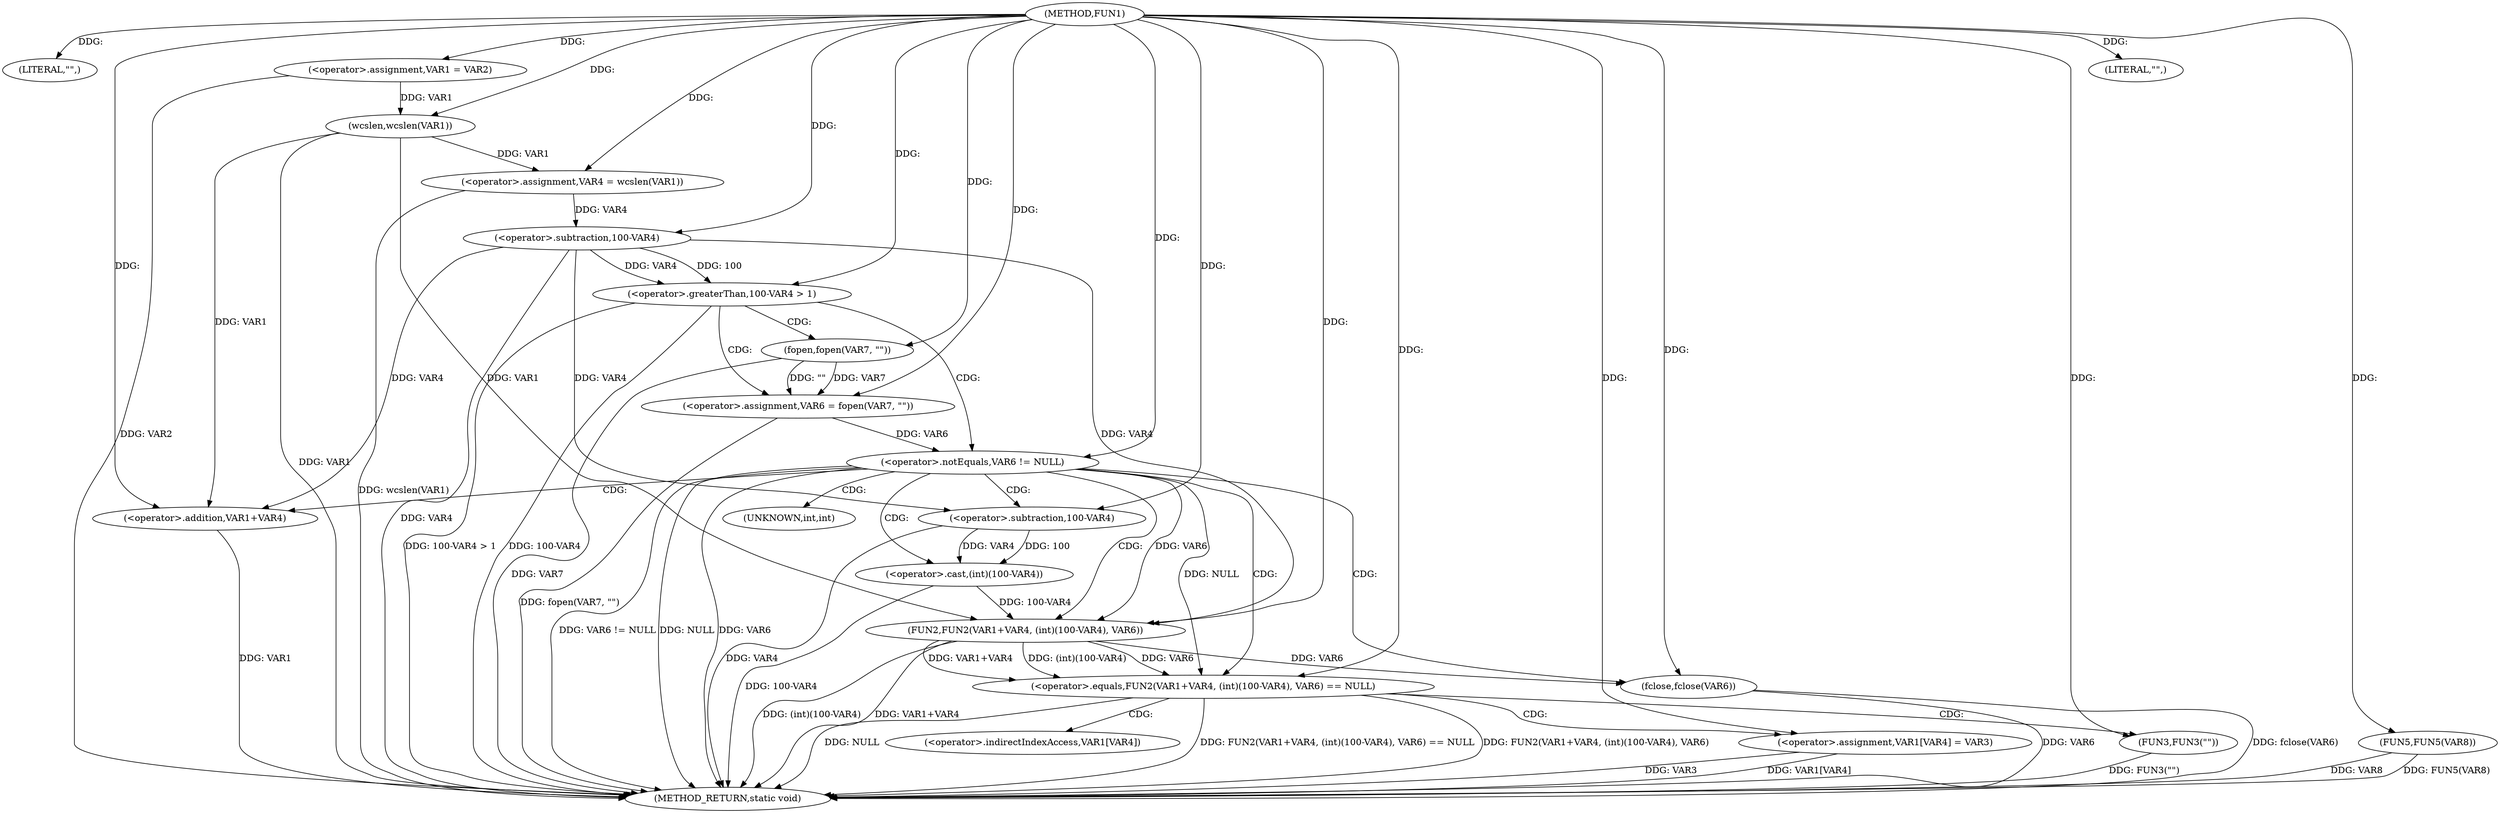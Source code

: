 digraph FUN1 {  
"1000100" [label = "(METHOD,FUN1)" ]
"1000158" [label = "(METHOD_RETURN,static void)" ]
"1000103" [label = "(LITERAL,\"\",)" ]
"1000104" [label = "(<operator>.assignment,VAR1 = VAR2)" ]
"1000109" [label = "(<operator>.assignment,VAR4 = wcslen(VAR1))" ]
"1000111" [label = "(wcslen,wcslen(VAR1))" ]
"1000115" [label = "(<operator>.greaterThan,100-VAR4 > 1)" ]
"1000116" [label = "(<operator>.subtraction,100-VAR4)" ]
"1000121" [label = "(<operator>.assignment,VAR6 = fopen(VAR7, \"\"))" ]
"1000123" [label = "(fopen,fopen(VAR7, \"\"))" ]
"1000127" [label = "(<operator>.notEquals,VAR6 != NULL)" ]
"1000132" [label = "(<operator>.equals,FUN2(VAR1+VAR4, (int)(100-VAR4), VAR6) == NULL)" ]
"1000133" [label = "(FUN2,FUN2(VAR1+VAR4, (int)(100-VAR4), VAR6))" ]
"1000134" [label = "(<operator>.addition,VAR1+VAR4)" ]
"1000137" [label = "(<operator>.cast,(int)(100-VAR4))" ]
"1000139" [label = "(<operator>.subtraction,100-VAR4)" ]
"1000145" [label = "(FUN3,FUN3(\"\"))" ]
"1000147" [label = "(<operator>.assignment,VAR1[VAR4] = VAR3)" ]
"1000152" [label = "(fclose,fclose(VAR6))" ]
"1000155" [label = "(LITERAL,\"\",)" ]
"1000156" [label = "(FUN5,FUN5(VAR8))" ]
"1000138" [label = "(UNKNOWN,int,int)" ]
"1000148" [label = "(<operator>.indirectIndexAccess,VAR1[VAR4])" ]
  "1000147" -> "1000158"  [ label = "DDG: VAR3"] 
  "1000156" -> "1000158"  [ label = "DDG: VAR8"] 
  "1000152" -> "1000158"  [ label = "DDG: fclose(VAR6)"] 
  "1000147" -> "1000158"  [ label = "DDG: VAR1[VAR4]"] 
  "1000116" -> "1000158"  [ label = "DDG: VAR4"] 
  "1000134" -> "1000158"  [ label = "DDG: VAR1"] 
  "1000123" -> "1000158"  [ label = "DDG: VAR7"] 
  "1000121" -> "1000158"  [ label = "DDG: fopen(VAR7, \"\")"] 
  "1000132" -> "1000158"  [ label = "DDG: FUN2(VAR1+VAR4, (int)(100-VAR4), VAR6) == NULL"] 
  "1000139" -> "1000158"  [ label = "DDG: VAR4"] 
  "1000137" -> "1000158"  [ label = "DDG: 100-VAR4"] 
  "1000127" -> "1000158"  [ label = "DDG: NULL"] 
  "1000133" -> "1000158"  [ label = "DDG: VAR1+VAR4"] 
  "1000115" -> "1000158"  [ label = "DDG: 100-VAR4 > 1"] 
  "1000127" -> "1000158"  [ label = "DDG: VAR6 != NULL"] 
  "1000152" -> "1000158"  [ label = "DDG: VAR6"] 
  "1000132" -> "1000158"  [ label = "DDG: FUN2(VAR1+VAR4, (int)(100-VAR4), VAR6)"] 
  "1000111" -> "1000158"  [ label = "DDG: VAR1"] 
  "1000132" -> "1000158"  [ label = "DDG: NULL"] 
  "1000145" -> "1000158"  [ label = "DDG: FUN3(\"\")"] 
  "1000127" -> "1000158"  [ label = "DDG: VAR6"] 
  "1000156" -> "1000158"  [ label = "DDG: FUN5(VAR8)"] 
  "1000109" -> "1000158"  [ label = "DDG: wcslen(VAR1)"] 
  "1000115" -> "1000158"  [ label = "DDG: 100-VAR4"] 
  "1000133" -> "1000158"  [ label = "DDG: (int)(100-VAR4)"] 
  "1000104" -> "1000158"  [ label = "DDG: VAR2"] 
  "1000100" -> "1000103"  [ label = "DDG: "] 
  "1000100" -> "1000104"  [ label = "DDG: "] 
  "1000111" -> "1000109"  [ label = "DDG: VAR1"] 
  "1000100" -> "1000109"  [ label = "DDG: "] 
  "1000104" -> "1000111"  [ label = "DDG: VAR1"] 
  "1000100" -> "1000111"  [ label = "DDG: "] 
  "1000116" -> "1000115"  [ label = "DDG: 100"] 
  "1000116" -> "1000115"  [ label = "DDG: VAR4"] 
  "1000100" -> "1000116"  [ label = "DDG: "] 
  "1000109" -> "1000116"  [ label = "DDG: VAR4"] 
  "1000100" -> "1000115"  [ label = "DDG: "] 
  "1000123" -> "1000121"  [ label = "DDG: VAR7"] 
  "1000123" -> "1000121"  [ label = "DDG: \"\""] 
  "1000100" -> "1000121"  [ label = "DDG: "] 
  "1000100" -> "1000123"  [ label = "DDG: "] 
  "1000121" -> "1000127"  [ label = "DDG: VAR6"] 
  "1000100" -> "1000127"  [ label = "DDG: "] 
  "1000133" -> "1000132"  [ label = "DDG: VAR1+VAR4"] 
  "1000133" -> "1000132"  [ label = "DDG: (int)(100-VAR4)"] 
  "1000133" -> "1000132"  [ label = "DDG: VAR6"] 
  "1000111" -> "1000133"  [ label = "DDG: VAR1"] 
  "1000100" -> "1000133"  [ label = "DDG: "] 
  "1000116" -> "1000133"  [ label = "DDG: VAR4"] 
  "1000111" -> "1000134"  [ label = "DDG: VAR1"] 
  "1000100" -> "1000134"  [ label = "DDG: "] 
  "1000116" -> "1000134"  [ label = "DDG: VAR4"] 
  "1000137" -> "1000133"  [ label = "DDG: 100-VAR4"] 
  "1000139" -> "1000137"  [ label = "DDG: 100"] 
  "1000139" -> "1000137"  [ label = "DDG: VAR4"] 
  "1000100" -> "1000139"  [ label = "DDG: "] 
  "1000116" -> "1000139"  [ label = "DDG: VAR4"] 
  "1000127" -> "1000133"  [ label = "DDG: VAR6"] 
  "1000127" -> "1000132"  [ label = "DDG: NULL"] 
  "1000100" -> "1000132"  [ label = "DDG: "] 
  "1000100" -> "1000145"  [ label = "DDG: "] 
  "1000100" -> "1000147"  [ label = "DDG: "] 
  "1000133" -> "1000152"  [ label = "DDG: VAR6"] 
  "1000100" -> "1000152"  [ label = "DDG: "] 
  "1000100" -> "1000155"  [ label = "DDG: "] 
  "1000100" -> "1000156"  [ label = "DDG: "] 
  "1000115" -> "1000121"  [ label = "CDG: "] 
  "1000115" -> "1000127"  [ label = "CDG: "] 
  "1000115" -> "1000123"  [ label = "CDG: "] 
  "1000127" -> "1000132"  [ label = "CDG: "] 
  "1000127" -> "1000137"  [ label = "CDG: "] 
  "1000127" -> "1000152"  [ label = "CDG: "] 
  "1000127" -> "1000139"  [ label = "CDG: "] 
  "1000127" -> "1000133"  [ label = "CDG: "] 
  "1000127" -> "1000138"  [ label = "CDG: "] 
  "1000127" -> "1000134"  [ label = "CDG: "] 
  "1000132" -> "1000147"  [ label = "CDG: "] 
  "1000132" -> "1000145"  [ label = "CDG: "] 
  "1000132" -> "1000148"  [ label = "CDG: "] 
}
